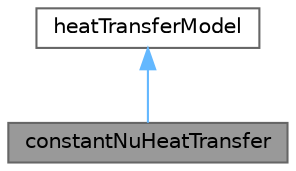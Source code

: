 digraph "constantNuHeatTransfer"
{
 // LATEX_PDF_SIZE
  bgcolor="transparent";
  edge [fontname=Helvetica,fontsize=10,labelfontname=Helvetica,labelfontsize=10];
  node [fontname=Helvetica,fontsize=10,shape=box,height=0.2,width=0.4];
  Node1 [id="Node000001",label="constantNuHeatTransfer",height=0.2,width=0.4,color="gray40", fillcolor="grey60", style="filled", fontcolor="black",tooltip="Model which applies a user provided constant Nusselt number for interfacial heat transfer."];
  Node2 -> Node1 [id="edge1_Node000001_Node000002",dir="back",color="steelblue1",style="solid",tooltip=" "];
  Node2 [id="Node000002",label="heatTransferModel",height=0.2,width=0.4,color="gray40", fillcolor="white", style="filled",URL="$classFoam_1_1heatTransferModel.html",tooltip=" "];
}
